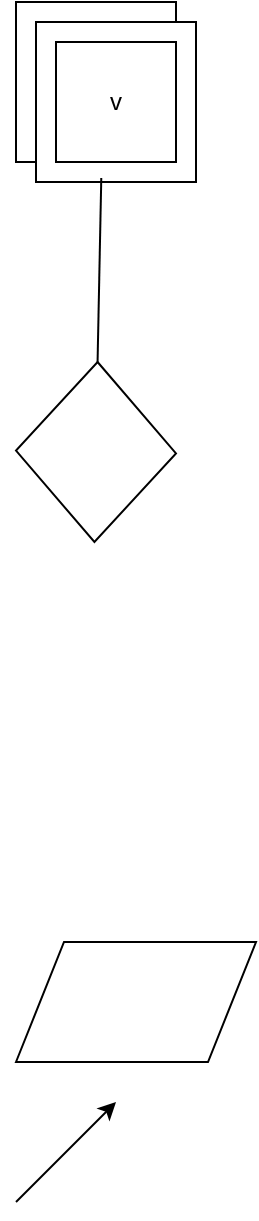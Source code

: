 <mxfile type="github" version="12.2.3" pages="1"><diagram id="eqyNLE1Cn2CH3YXplPpO" name="Page-1"><mxGraphModel grid="1" dx="1195" dy="620" gridSize="10" guides="1" tooltips="1" connect="1" arrows="1" fold="1" page="1" pageScale="1" pageWidth="850" pageHeight="1100" math="0" shadow="0"><root><mxCell id="0"/><mxCell id="1" parent="0"/><mxCell id="MJAz5Irr1PAOmiOQRBMe-1" value="" parent="1" style="whiteSpace=wrap;html=1;aspect=fixed;" vertex="1"><mxGeometry as="geometry" x="20" y="20" width="80" height="80"/></mxCell><mxCell id="MJAz5Irr1PAOmiOQRBMe-2" value="&lt;span style=&quot;display: inline ; float: none ; background-color: rgb(248 , 249 , 250) ; color: transparent ; font-family: monospace ; font-size: 0px ; font-style: normal ; font-variant: normal ; font-weight: 400 ; letter-spacing: normal ; text-align: left ; text-decoration: none ; text-indent: 0px ; text-transform: none ; white-space: nowrap ; word-break: break-all ; word-spacing: 0px&quot;&gt;%3CmxGraphModel%3E%3Croot%3E%3CmxCell%20id%3D%220%22%2F%3E%3CmxCell%20id%3D%221%22%20parent%3D%220%22%2F%3E%3CmxCell%20id%3D%222%22%20value%3D%22%22%20parent%3D%221%22%20style%3D%22whiteSpace%3Dwrap%3Bhtml%3D1%3Baspect%3Dfixed%3B%22%20vertex%3D%221%22%3E%3CmxGeometry%20as%3D%22geometry%22%20x%3D%2220%22%20y%3D%2220%22%20width%3D%2280%22%20height%3D%2280%22%2F%3E%3C%2FmxCell%3E%3C%2Froot%3E%3C%2FmxGraphModel%3E&lt;/span&gt;" parent="1" style="text;html=1;resizable=0;points=[];autosize=1;align=left;verticalAlign=top;spacingTop=-4;" vertex="1"><mxGeometry as="geometry" x="75" y="451" width="20" height="20"/></mxCell><mxCell id="MJAz5Irr1PAOmiOQRBMe-3" value="" parent="1" style="whiteSpace=wrap;html=1;aspect=fixed;" vertex="1"><mxGeometry as="geometry" x="30" y="30" width="80" height="80"/></mxCell><mxCell id="MJAz5Irr1PAOmiOQRBMe-4" value="v" parent="1" style="whiteSpace=wrap;html=1;aspect=fixed;" vertex="1"><mxGeometry as="geometry" x="40" y="40" width="60" height="60"/></mxCell><mxCell id="MJAz5Irr1PAOmiOQRBMe-5" value="" parent="1" style="shape=parallelogram;perimeter=parallelogramPerimeter;whiteSpace=wrap;html=1;" vertex="1"><mxGeometry as="geometry" x="20" y="490" width="120" height="60"/></mxCell><mxCell id="MJAz5Irr1PAOmiOQRBMe-6" value="" parent="1" style="rhombus;whiteSpace=wrap;html=1;rotation=1;" vertex="1"><mxGeometry as="geometry" x="20" y="200" width="80" height="90"/></mxCell><mxCell id="MJAz5Irr1PAOmiOQRBMe-7" value="" parent="1" style="endArrow=classic;html=1;" edge="1"><mxGeometry as="geometry" width="50" height="50" relative="1"><mxPoint as="sourcePoint" x="20" y="620"/><mxPoint as="targetPoint" x="70" y="570"/></mxGeometry></mxCell><mxCell id="MJAz5Irr1PAOmiOQRBMe-8" source="MJAz5Irr1PAOmiOQRBMe-6" value="" parent="1" style="endArrow=none;html=1;entryX=0.408;entryY=0.975;entryDx=0;entryDy=0;entryPerimeter=0;exitX=0.5;exitY=0;exitDx=0;exitDy=0;" edge="1" target="MJAz5Irr1PAOmiOQRBMe-3"><mxGeometry as="geometry" width="50" height="50" relative="1"><mxPoint as="sourcePoint" x="55" y="200"/><mxPoint as="targetPoint" x="105" y="150"/></mxGeometry></mxCell></root></mxGraphModel></diagram></mxfile>